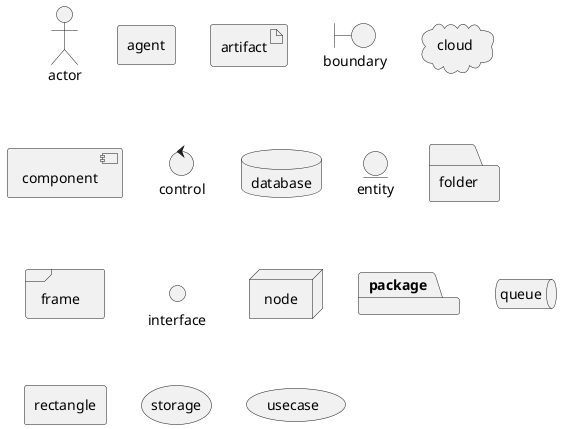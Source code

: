 @startuml

skinparam monochrome true
skinparam shadowing false

actor actor
agent agent
artifact artifact
boundary boundary
cloud cloud
component component
control control
database database
entity entity
folder folder
frame frame
interface  interface
node node
package package
queue queue
rectangle rectangle
storage storage
usecase usecase

@enduml

